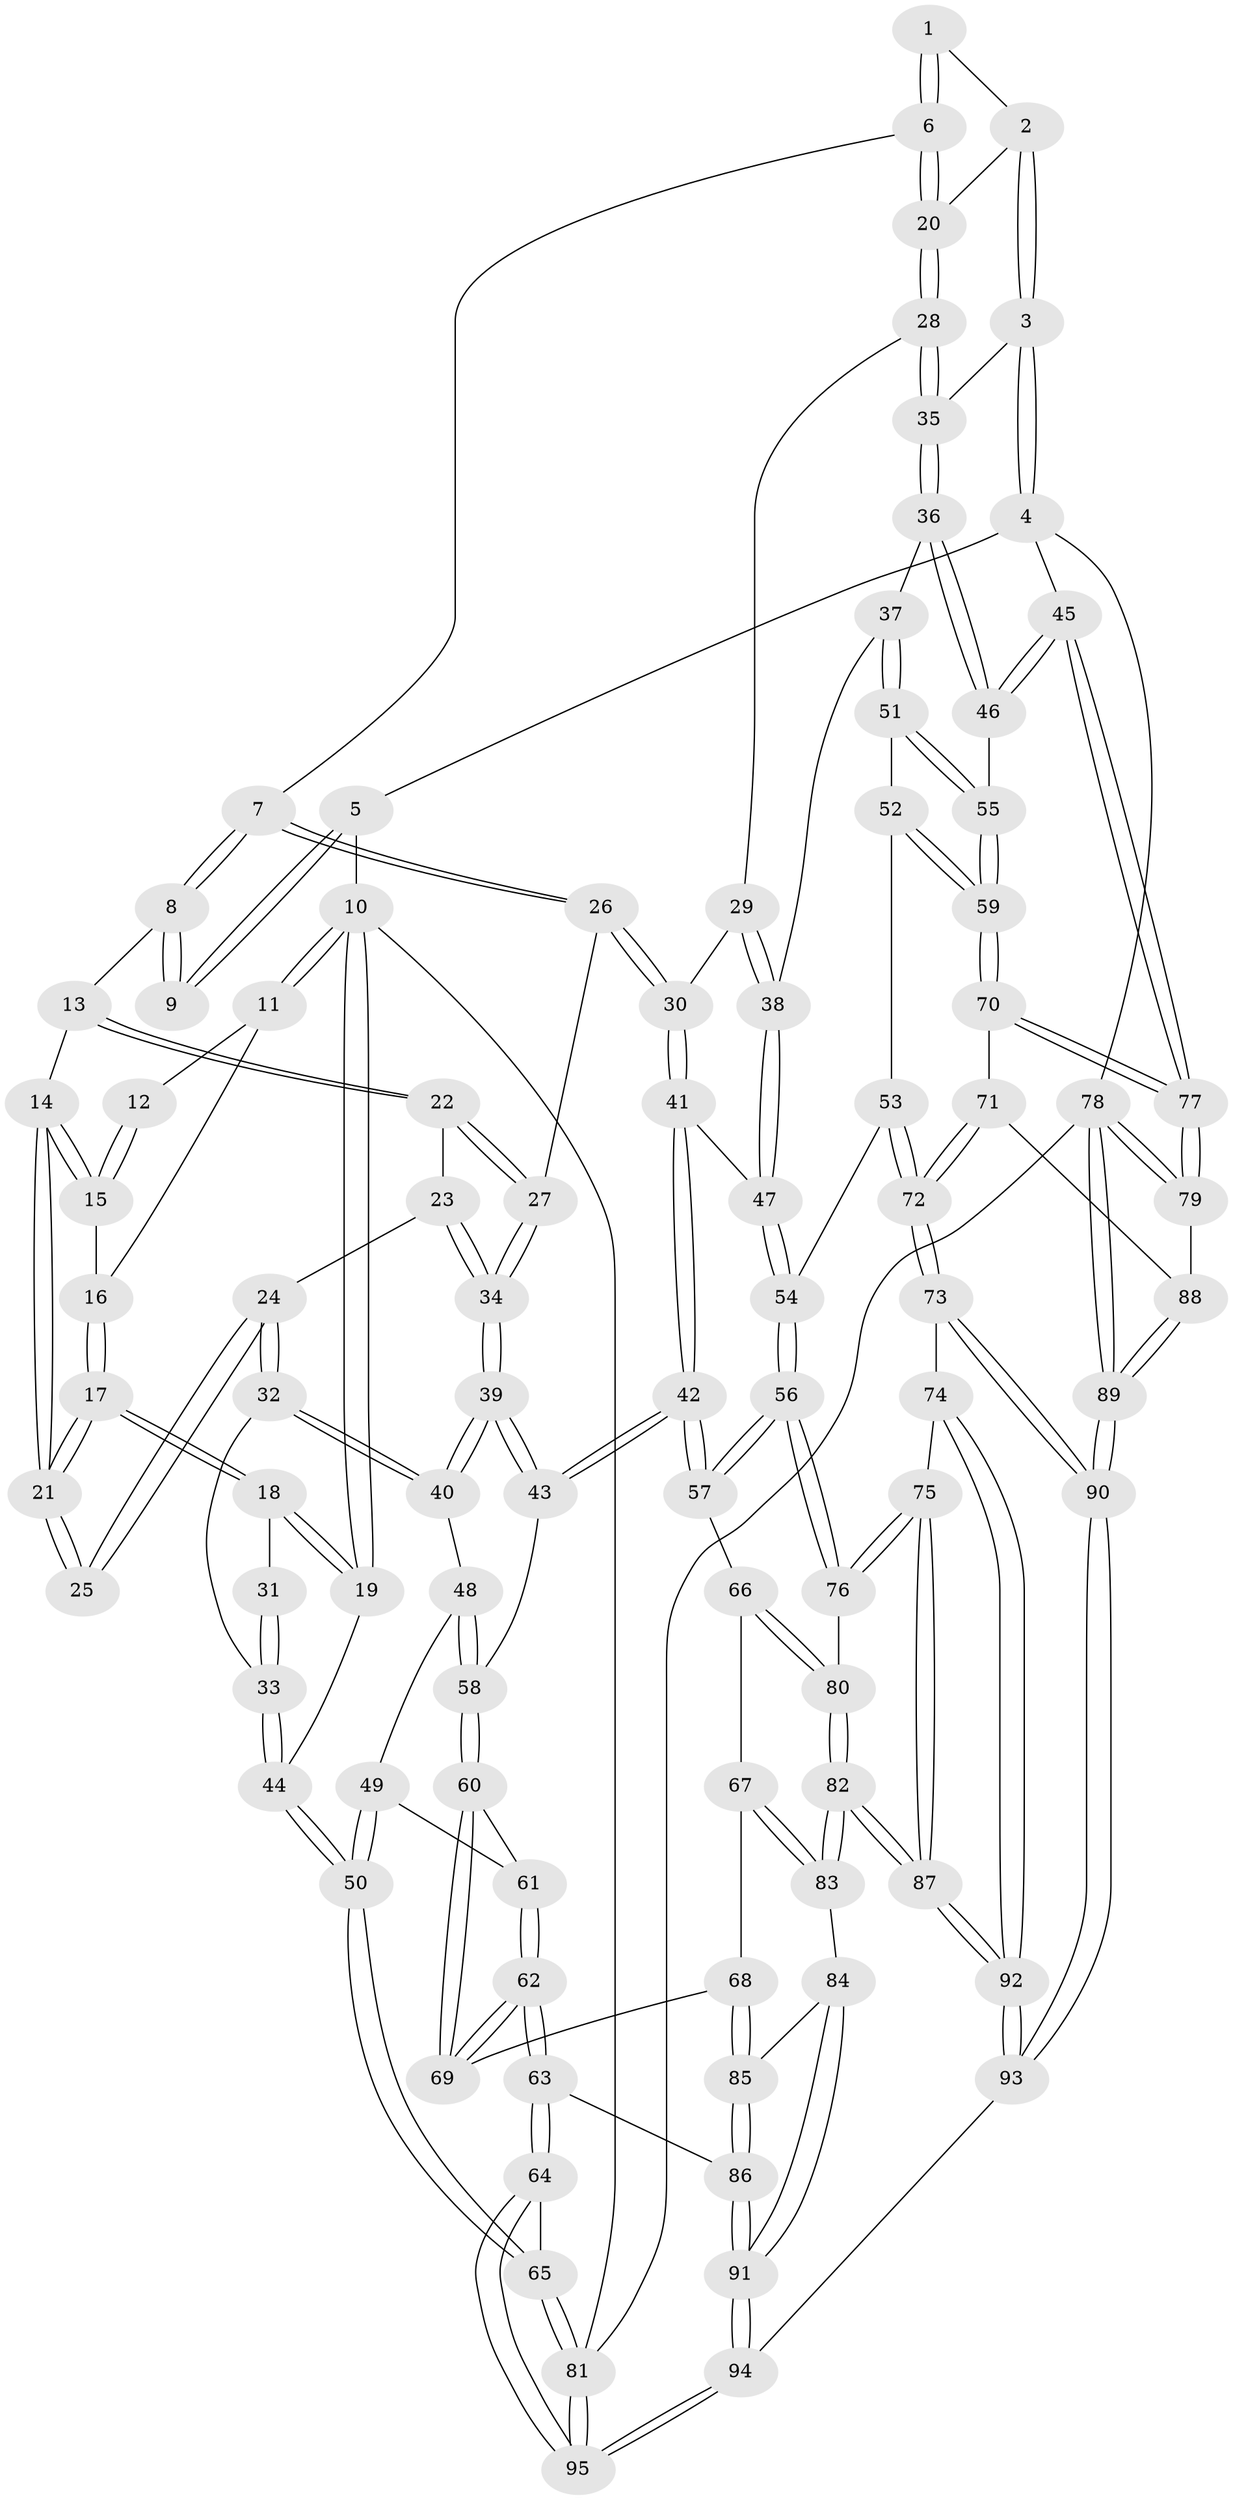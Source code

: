 // Generated by graph-tools (version 1.1) at 2025/16/03/09/25 04:16:57]
// undirected, 95 vertices, 234 edges
graph export_dot {
graph [start="1"]
  node [color=gray90,style=filled];
  1 [pos="+0.7260609360396034+0"];
  2 [pos="+0.8463682836592437+0.0934638102150149"];
  3 [pos="+1+0.18911141388386035"];
  4 [pos="+1+0.19460929155618384"];
  5 [pos="+0.7045722133760988+0"];
  6 [pos="+0.6331634211025996+0.18008341314031218"];
  7 [pos="+0.48690947935061313+0.16429648558218332"];
  8 [pos="+0.46079596585677984+0.12639465034200126"];
  9 [pos="+0.42636954347808986+0"];
  10 [pos="+0+0"];
  11 [pos="+0+0"];
  12 [pos="+0.31237107497704214+0"];
  13 [pos="+0.3226761816825776+0.17440374524043722"];
  14 [pos="+0.19100105883752053+0.10101362261673776"];
  15 [pos="+0.19048295398587645+0.09172519949060412"];
  16 [pos="+0.10659621317454353+0.07070811559796936"];
  17 [pos="+0+0.12212467589372991"];
  18 [pos="+0+0.12110983211576291"];
  19 [pos="+0+0.10272454992415747"];
  20 [pos="+0.6955285775275376+0.23468064189782253"];
  21 [pos="+0.1504429534583714+0.18962031916695773"];
  22 [pos="+0.30073833259903415+0.26185072544380883"];
  23 [pos="+0.28198704010850606+0.2746511149929658"];
  24 [pos="+0.16812339506496032+0.2824289285140231"];
  25 [pos="+0.15314984509649832+0.21917231647345622"];
  26 [pos="+0.46043163827713096+0.2897393598481875"];
  27 [pos="+0.4008413835014696+0.2912156803964715"];
  28 [pos="+0.7016850650111612+0.2603234757860432"];
  29 [pos="+0.6632706907740372+0.3065191226875486"];
  30 [pos="+0.48311096631987344+0.35325047974492596"];
  31 [pos="+0.02111549464529777+0.24754475745852272"];
  32 [pos="+0.13824237884755788+0.3561096820327472"];
  33 [pos="+0.10656291007267732+0.3616890795529934"];
  34 [pos="+0.3160446487360168+0.36680446294860214"];
  35 [pos="+0.8121373113512618+0.33413976610233576"];
  36 [pos="+0.819241322512106+0.40971002609811896"];
  37 [pos="+0.7848481950900408+0.45783525221319465"];
  38 [pos="+0.6475446635763116+0.430581142231112"];
  39 [pos="+0.3064186210764314+0.49924890799316324"];
  40 [pos="+0.16410627281381285+0.39029596858820936"];
  41 [pos="+0.4754073134796816+0.42691914313236246"];
  42 [pos="+0.33997942194480135+0.527482897932683"];
  43 [pos="+0.31883075735174343+0.5169831619097052"];
  44 [pos="+0+0.47803802304892073"];
  45 [pos="+1+0.5011411600158859"];
  46 [pos="+1+0.509836963035292"];
  47 [pos="+0.5858844377551535+0.47832696385378465"];
  48 [pos="+0.08945575070003532+0.5595202198892196"];
  49 [pos="+0+0.5544089964798378"];
  50 [pos="+0+0.5071831302405219"];
  51 [pos="+0.7794845006432986+0.5180955835172472"];
  52 [pos="+0.7461021509281691+0.5676751912899763"];
  53 [pos="+0.7152433660442787+0.5911596143124987"];
  54 [pos="+0.6262835628657564+0.5896740866752073"];
  55 [pos="+0.9501578839450235+0.5898597161746438"];
  56 [pos="+0.5367530183454693+0.7012866570753756"];
  57 [pos="+0.34494442086842114+0.5424212118539767"];
  58 [pos="+0.15503080317641474+0.5908515995808593"];
  59 [pos="+0.8929877248405145+0.6663722098327161"];
  60 [pos="+0.1522238882804577+0.6163841749934555"];
  61 [pos="+0.07414717356305849+0.660796224000139"];
  62 [pos="+0.06924233070612193+0.7948285456851111"];
  63 [pos="+0.027794989747771424+0.8295734075304774"];
  64 [pos="+0.02165090544956249+0.8301371388881679"];
  65 [pos="+0+0.7925642450921543"];
  66 [pos="+0.29910645785033385+0.6893120165835588"];
  67 [pos="+0.25953507518087443+0.7330875566667463"];
  68 [pos="+0.19893172046987775+0.7441187490966021"];
  69 [pos="+0.16301348012562863+0.7403837253119999"];
  70 [pos="+0.8700603926260267+0.7405637937309661"];
  71 [pos="+0.8143894827239211+0.8029442079426129"];
  72 [pos="+0.7979620073772581+0.8047810296637586"];
  73 [pos="+0.7481664191487314+0.8332076981430729"];
  74 [pos="+0.674990752488157+0.8517255860444098"];
  75 [pos="+0.5596559882722446+0.7443947158945208"];
  76 [pos="+0.5375189230759057+0.7137235518796352"];
  77 [pos="+1+0.761975550161468"];
  78 [pos="+1+1"];
  79 [pos="+1+0.9379190823956025"];
  80 [pos="+0.42195441515921644+0.7808141337071257"];
  81 [pos="+0+1"];
  82 [pos="+0.36613445549367585+0.8722392713147361"];
  83 [pos="+0.33214176267910095+0.8648709812158175"];
  84 [pos="+0.2552208132580818+0.8973480551684717"];
  85 [pos="+0.2369318051743587+0.8904832054805016"];
  86 [pos="+0.11341911694359541+0.8935617997780939"];
  87 [pos="+0.42825486482206016+0.9661044633498612"];
  88 [pos="+0.8553068414390306+0.8361651058201267"];
  89 [pos="+1+1"];
  90 [pos="+0.9910007357973019+1"];
  91 [pos="+0.22810623121605864+1"];
  92 [pos="+0.5157189533542612+1"];
  93 [pos="+0.5148283190134522+1"];
  94 [pos="+0.2361788825320135+1"];
  95 [pos="+0.09981662825363809+1"];
  1 -- 2;
  1 -- 6;
  1 -- 6;
  2 -- 3;
  2 -- 3;
  2 -- 20;
  3 -- 4;
  3 -- 4;
  3 -- 35;
  4 -- 5;
  4 -- 45;
  4 -- 78;
  5 -- 9;
  5 -- 9;
  5 -- 10;
  6 -- 7;
  6 -- 20;
  6 -- 20;
  7 -- 8;
  7 -- 8;
  7 -- 26;
  7 -- 26;
  8 -- 9;
  8 -- 9;
  8 -- 13;
  10 -- 11;
  10 -- 11;
  10 -- 19;
  10 -- 19;
  10 -- 81;
  11 -- 12;
  11 -- 16;
  12 -- 15;
  12 -- 15;
  13 -- 14;
  13 -- 22;
  13 -- 22;
  14 -- 15;
  14 -- 15;
  14 -- 21;
  14 -- 21;
  15 -- 16;
  16 -- 17;
  16 -- 17;
  17 -- 18;
  17 -- 18;
  17 -- 21;
  17 -- 21;
  18 -- 19;
  18 -- 19;
  18 -- 31;
  19 -- 44;
  20 -- 28;
  20 -- 28;
  21 -- 25;
  21 -- 25;
  22 -- 23;
  22 -- 27;
  22 -- 27;
  23 -- 24;
  23 -- 34;
  23 -- 34;
  24 -- 25;
  24 -- 25;
  24 -- 32;
  24 -- 32;
  26 -- 27;
  26 -- 30;
  26 -- 30;
  27 -- 34;
  27 -- 34;
  28 -- 29;
  28 -- 35;
  28 -- 35;
  29 -- 30;
  29 -- 38;
  29 -- 38;
  30 -- 41;
  30 -- 41;
  31 -- 33;
  31 -- 33;
  32 -- 33;
  32 -- 40;
  32 -- 40;
  33 -- 44;
  33 -- 44;
  34 -- 39;
  34 -- 39;
  35 -- 36;
  35 -- 36;
  36 -- 37;
  36 -- 46;
  36 -- 46;
  37 -- 38;
  37 -- 51;
  37 -- 51;
  38 -- 47;
  38 -- 47;
  39 -- 40;
  39 -- 40;
  39 -- 43;
  39 -- 43;
  40 -- 48;
  41 -- 42;
  41 -- 42;
  41 -- 47;
  42 -- 43;
  42 -- 43;
  42 -- 57;
  42 -- 57;
  43 -- 58;
  44 -- 50;
  44 -- 50;
  45 -- 46;
  45 -- 46;
  45 -- 77;
  45 -- 77;
  46 -- 55;
  47 -- 54;
  47 -- 54;
  48 -- 49;
  48 -- 58;
  48 -- 58;
  49 -- 50;
  49 -- 50;
  49 -- 61;
  50 -- 65;
  50 -- 65;
  51 -- 52;
  51 -- 55;
  51 -- 55;
  52 -- 53;
  52 -- 59;
  52 -- 59;
  53 -- 54;
  53 -- 72;
  53 -- 72;
  54 -- 56;
  54 -- 56;
  55 -- 59;
  55 -- 59;
  56 -- 57;
  56 -- 57;
  56 -- 76;
  56 -- 76;
  57 -- 66;
  58 -- 60;
  58 -- 60;
  59 -- 70;
  59 -- 70;
  60 -- 61;
  60 -- 69;
  60 -- 69;
  61 -- 62;
  61 -- 62;
  62 -- 63;
  62 -- 63;
  62 -- 69;
  62 -- 69;
  63 -- 64;
  63 -- 64;
  63 -- 86;
  64 -- 65;
  64 -- 95;
  64 -- 95;
  65 -- 81;
  65 -- 81;
  66 -- 67;
  66 -- 80;
  66 -- 80;
  67 -- 68;
  67 -- 83;
  67 -- 83;
  68 -- 69;
  68 -- 85;
  68 -- 85;
  70 -- 71;
  70 -- 77;
  70 -- 77;
  71 -- 72;
  71 -- 72;
  71 -- 88;
  72 -- 73;
  72 -- 73;
  73 -- 74;
  73 -- 90;
  73 -- 90;
  74 -- 75;
  74 -- 92;
  74 -- 92;
  75 -- 76;
  75 -- 76;
  75 -- 87;
  75 -- 87;
  76 -- 80;
  77 -- 79;
  77 -- 79;
  78 -- 79;
  78 -- 79;
  78 -- 89;
  78 -- 89;
  78 -- 81;
  79 -- 88;
  80 -- 82;
  80 -- 82;
  81 -- 95;
  81 -- 95;
  82 -- 83;
  82 -- 83;
  82 -- 87;
  82 -- 87;
  83 -- 84;
  84 -- 85;
  84 -- 91;
  84 -- 91;
  85 -- 86;
  85 -- 86;
  86 -- 91;
  86 -- 91;
  87 -- 92;
  87 -- 92;
  88 -- 89;
  88 -- 89;
  89 -- 90;
  89 -- 90;
  90 -- 93;
  90 -- 93;
  91 -- 94;
  91 -- 94;
  92 -- 93;
  92 -- 93;
  93 -- 94;
  94 -- 95;
  94 -- 95;
}
